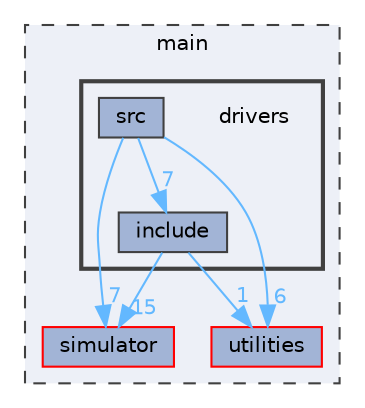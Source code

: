digraph "drivers"
{
 // INTERACTIVE_SVG=YES
 // LATEX_PDF_SIZE
  bgcolor="transparent";
  edge [fontname=Helvetica,fontsize=10,labelfontname=Helvetica,labelfontsize=10];
  node [fontname=Helvetica,fontsize=10,shape=box,height=0.2,width=0.4];
  compound=true
  subgraph clusterdir_5c982d53a68cdbcd421152b4020263a9 {
    graph [ bgcolor="#edf0f7", pencolor="grey25", label="main", fontname=Helvetica,fontsize=10 style="filled,dashed", URL="dir_5c982d53a68cdbcd421152b4020263a9.html",tooltip=""]
  dir_420f87287d5a5fc6f35b7971ed84ed3f [label="simulator", fillcolor="#a2b4d6", color="red", style="filled", URL="dir_420f87287d5a5fc6f35b7971ed84ed3f.html",tooltip=""];
  dir_f18bcf57bbcb015d680a06f545708a64 [label="utilities", fillcolor="#a2b4d6", color="red", style="filled", URL="dir_f18bcf57bbcb015d680a06f545708a64.html",tooltip=""];
  subgraph clusterdir_ce9acbebd20a964a9fb527ea0a00b86e {
    graph [ bgcolor="#edf0f7", pencolor="grey25", label="", fontname=Helvetica,fontsize=10 style="filled,bold", URL="dir_ce9acbebd20a964a9fb527ea0a00b86e.html",tooltip=""]
    dir_ce9acbebd20a964a9fb527ea0a00b86e [shape=plaintext, label="drivers"];
  dir_098d6dbb805f4fa1ee37a633d37d2098 [label="include", fillcolor="#a2b4d6", color="grey25", style="filled", URL="dir_098d6dbb805f4fa1ee37a633d37d2098.html",tooltip=""];
  dir_85036ef2af93c07967a77933fedc5b50 [label="src", fillcolor="#a2b4d6", color="grey25", style="filled", URL="dir_85036ef2af93c07967a77933fedc5b50.html",tooltip=""];
  }
  }
  dir_098d6dbb805f4fa1ee37a633d37d2098->dir_420f87287d5a5fc6f35b7971ed84ed3f [headlabel="15", labeldistance=1.5 headhref="dir_000009_000021.html" href="dir_000009_000021.html" color="steelblue1" fontcolor="steelblue1"];
  dir_098d6dbb805f4fa1ee37a633d37d2098->dir_f18bcf57bbcb015d680a06f545708a64 [headlabel="1", labeldistance=1.5 headhref="dir_000009_000034.html" href="dir_000009_000034.html" color="steelblue1" fontcolor="steelblue1"];
  dir_85036ef2af93c07967a77933fedc5b50->dir_098d6dbb805f4fa1ee37a633d37d2098 [headlabel="7", labeldistance=1.5 headhref="dir_000022_000009.html" href="dir_000022_000009.html" color="steelblue1" fontcolor="steelblue1"];
  dir_85036ef2af93c07967a77933fedc5b50->dir_420f87287d5a5fc6f35b7971ed84ed3f [headlabel="7", labeldistance=1.5 headhref="dir_000022_000021.html" href="dir_000022_000021.html" color="steelblue1" fontcolor="steelblue1"];
  dir_85036ef2af93c07967a77933fedc5b50->dir_f18bcf57bbcb015d680a06f545708a64 [headlabel="6", labeldistance=1.5 headhref="dir_000022_000034.html" href="dir_000022_000034.html" color="steelblue1" fontcolor="steelblue1"];
}
